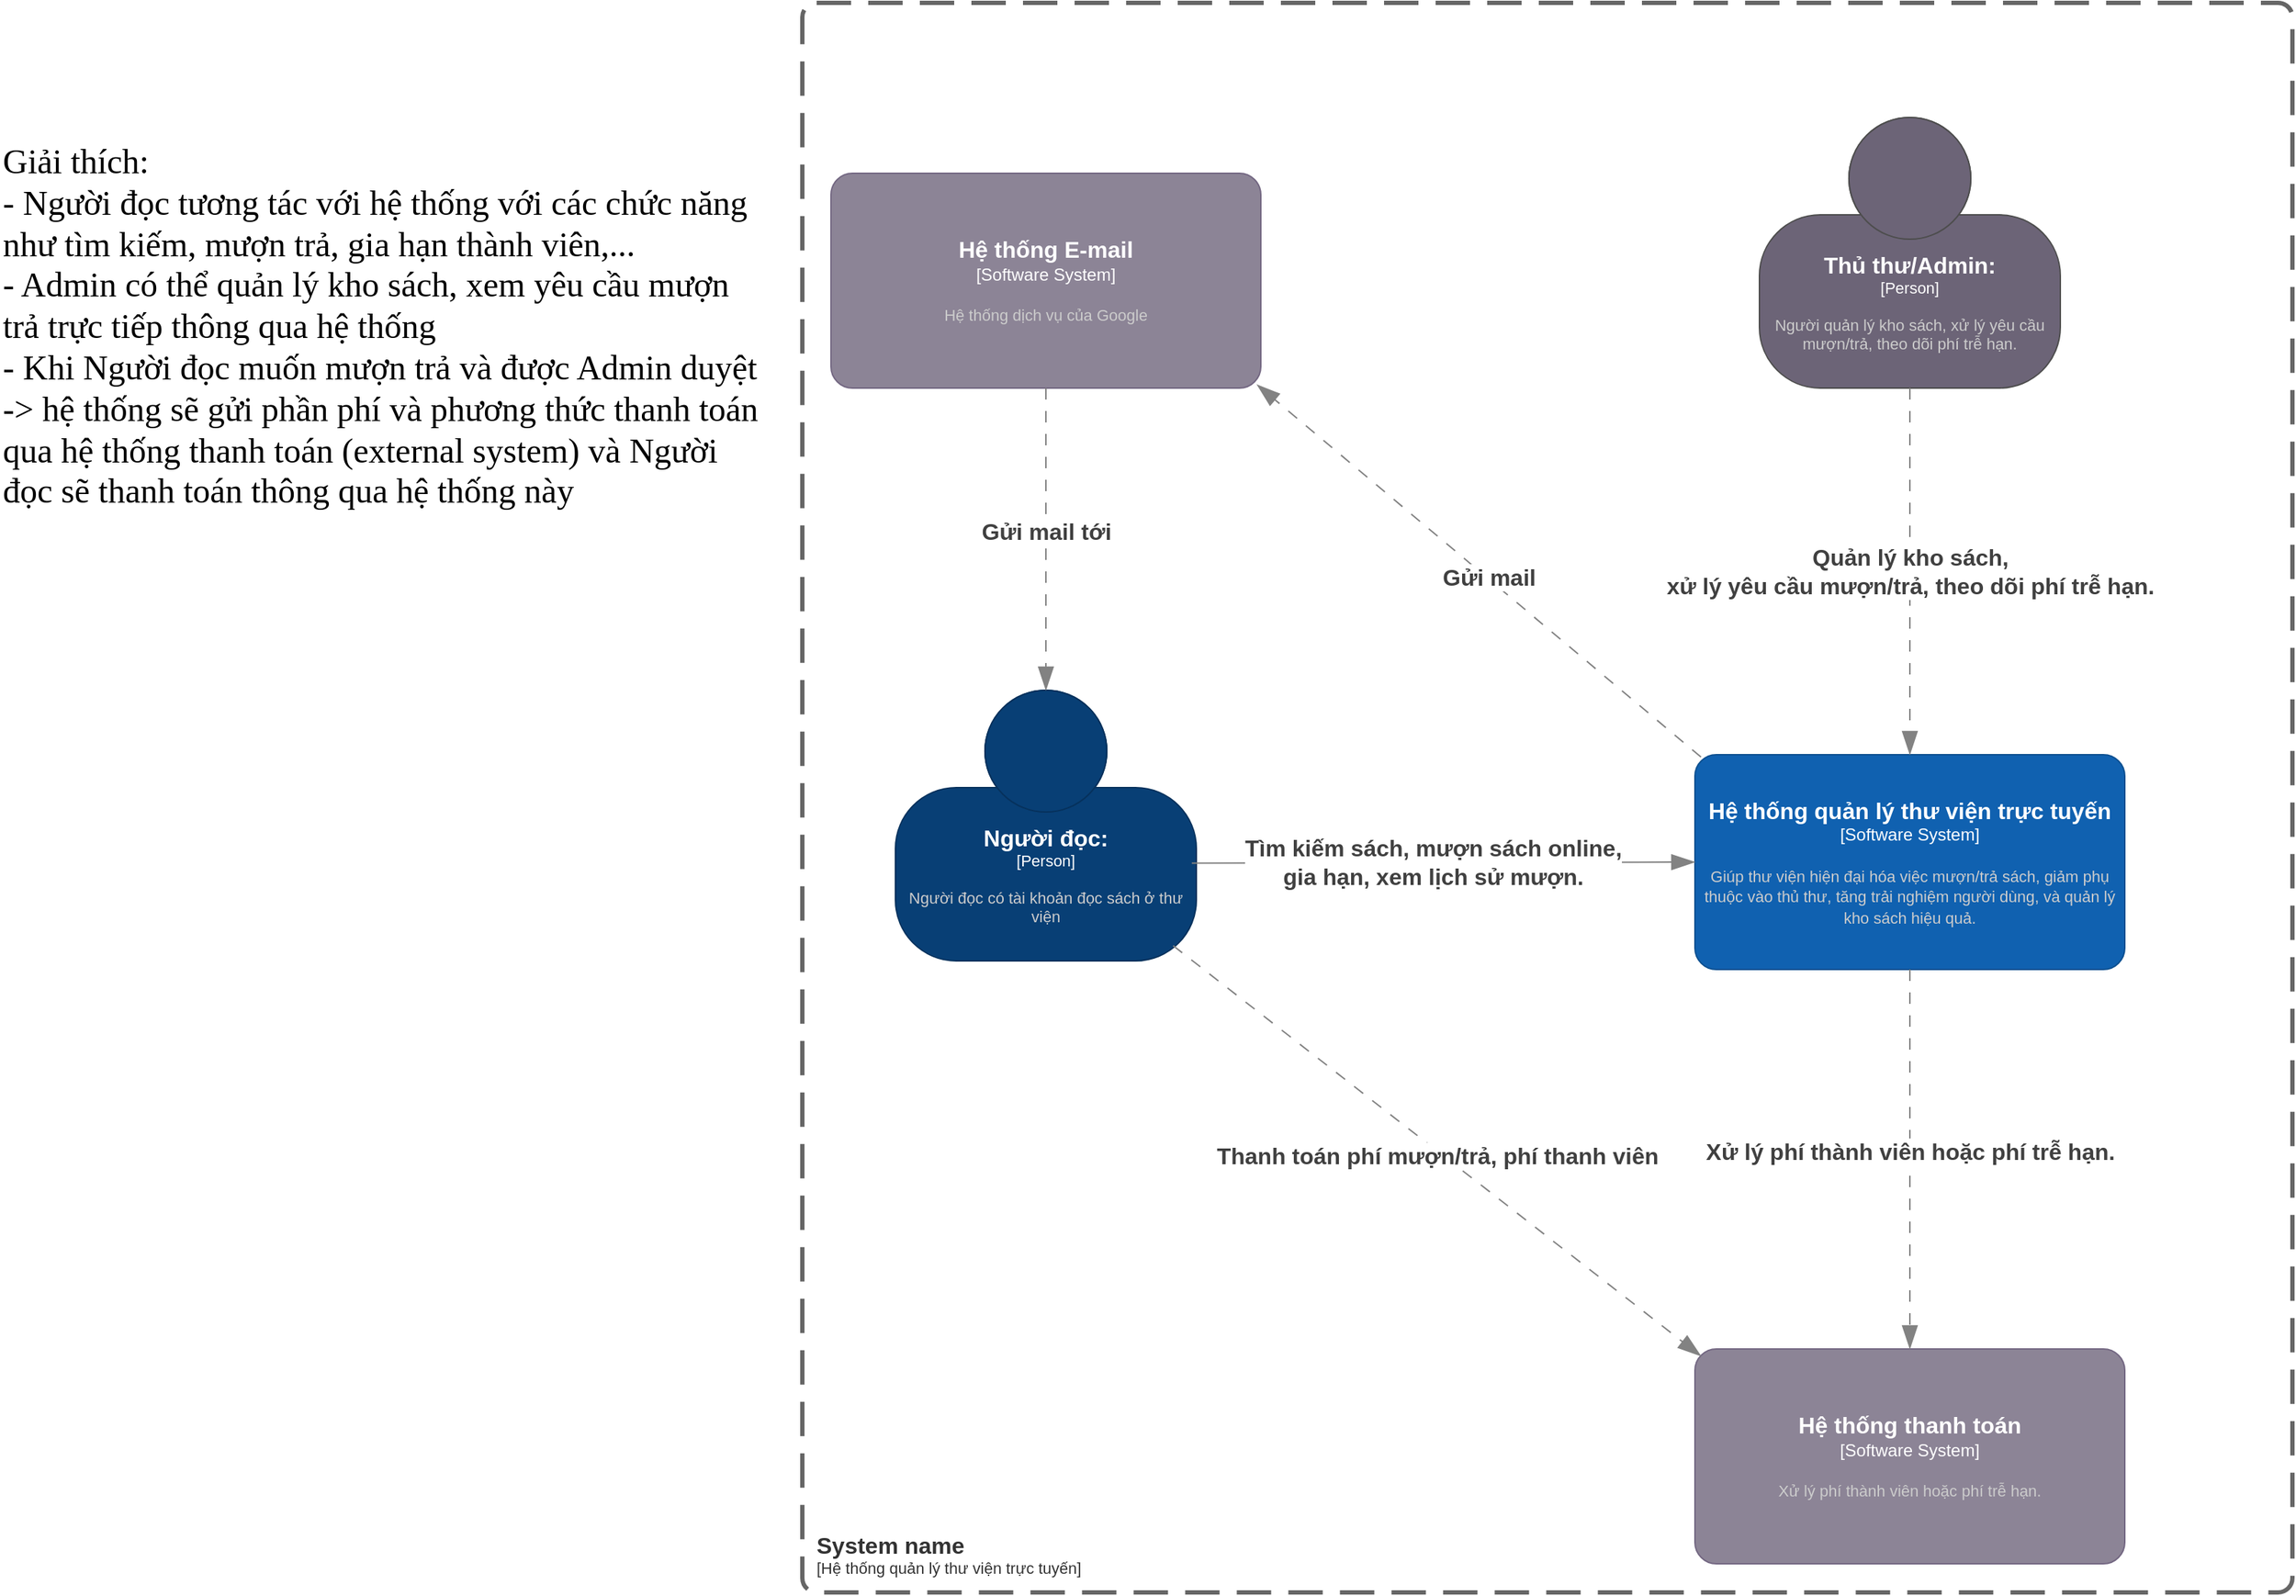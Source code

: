 <mxfile version="28.1.2">
  <diagram name="Page-1" id="2_whPxLcueX3H98WcdYk">
    <mxGraphModel dx="3277" dy="2320" grid="1" gridSize="10" guides="1" tooltips="1" connect="1" arrows="1" fold="1" page="1" pageScale="1" pageWidth="850" pageHeight="1100" math="0" shadow="0">
      <root>
        <mxCell id="0" />
        <mxCell id="1" parent="0" />
        <object placeholders="1" c4Name="Người đọc:" c4Type="Person" c4Description="Người đọc có tài khoản đọc sách ở thư viện" label="&lt;font style=&quot;font-size: 16px&quot;&gt;&lt;b&gt;%c4Name%&lt;/b&gt;&lt;/font&gt;&lt;div&gt;[%c4Type%]&lt;/div&gt;&lt;br&gt;&lt;div&gt;&lt;font style=&quot;font-size: 11px&quot;&gt;&lt;font color=&quot;#cccccc&quot;&gt;%c4Description%&lt;/font&gt;&lt;/div&gt;" id="C9slE806RjjbRJxHYmjN-7">
          <mxCell style="html=1;fontSize=11;dashed=0;whiteSpace=wrap;fillColor=#083F75;strokeColor=#06315C;fontColor=#ffffff;shape=mxgraph.c4.person2;align=center;metaEdit=1;points=[[0.5,0,0],[1,0.5,0],[1,0.75,0],[0.75,1,0],[0.5,1,0],[0.25,1,0],[0,0.75,0],[0,0.5,0]];resizable=1;" vertex="1" parent="1">
            <mxGeometry x="-565" y="440" width="210" height="189" as="geometry" />
          </mxCell>
        </object>
        <object placeholders="1" c4Name="Thủ thư/Admin:" c4Type="Person" c4Description="Người quản lý kho sách, xử lý yêu cầu mượn/trả, theo dõi phí trễ hạn." label="&lt;font style=&quot;font-size: 16px&quot;&gt;&lt;b&gt;%c4Name%&lt;/b&gt;&lt;/font&gt;&lt;div&gt;[%c4Type%]&lt;/div&gt;&lt;br&gt;&lt;div&gt;&lt;font style=&quot;font-size: 11px&quot;&gt;&lt;font color=&quot;#cccccc&quot;&gt;%c4Description%&lt;/font&gt;&lt;/div&gt;" id="C9slE806RjjbRJxHYmjN-8">
          <mxCell style="html=1;fontSize=11;dashed=0;whiteSpace=wrap;fillColor=#6C6477;strokeColor=#4D4D4D;fontColor=#ffffff;shape=mxgraph.c4.person2;align=center;metaEdit=1;points=[[0.5,0,0],[1,0.5,0],[1,0.75,0],[0.75,1,0],[0.5,1,0],[0.25,1,0],[0,0.75,0],[0,0.5,0]];resizable=1;" vertex="1" parent="1">
            <mxGeometry x="38" y="40" width="210" height="189" as="geometry" />
          </mxCell>
        </object>
        <object placeholders="1" c4Name="Hệ thống quản lý thư viện trực tuyến" c4Type="Software System" c4Description="Giúp thư viện hiện đại hóa việc mượn/trả sách, giảm phụ thuộc vào thủ thư, tăng trải nghiệm người dùng, và quản lý kho sách hiệu quả." label="&lt;font style=&quot;font-size: 16px&quot;&gt;&lt;b&gt;%c4Name%&lt;/b&gt;&lt;/font&gt;&lt;div&gt;[%c4Type%]&lt;/div&gt;&lt;br&gt;&lt;div&gt;&lt;font style=&quot;font-size: 11px&quot;&gt;&lt;font color=&quot;#cccccc&quot;&gt;%c4Description%&lt;/font&gt;&lt;/div&gt;" id="C9slE806RjjbRJxHYmjN-9">
          <mxCell style="rounded=1;whiteSpace=wrap;html=1;labelBackgroundColor=none;fillColor=#1061B0;fontColor=#ffffff;align=center;arcSize=10;strokeColor=#0D5091;metaEdit=1;resizable=1;points=[[0.25,0,0],[0.5,0,0],[0.75,0,0],[1,0.25,0],[1,0.5,0],[1,0.75,0],[0.75,1,0],[0.5,1,0],[0.25,1,0],[0,0.75,0],[0,0.5,0],[0,0.25,0]];" vertex="1" parent="1">
            <mxGeometry x="-7" y="485" width="300" height="150" as="geometry" />
          </mxCell>
        </object>
        <object placeholders="1" c4Name="Hệ thống thanh toán" c4Type="Software System" c4Description="Xử lý phí thành viên hoặc phí trễ hạn." label="&lt;font style=&quot;font-size: 16px&quot;&gt;&lt;b&gt;%c4Name%&lt;/b&gt;&lt;/font&gt;&lt;div&gt;[%c4Type%]&lt;/div&gt;&lt;br&gt;&lt;div&gt;&lt;font style=&quot;font-size: 11px&quot;&gt;&lt;font color=&quot;#cccccc&quot;&gt;%c4Description%&lt;/font&gt;&lt;/div&gt;" id="C9slE806RjjbRJxHYmjN-10">
          <mxCell style="rounded=1;whiteSpace=wrap;html=1;labelBackgroundColor=none;fillColor=#8C8496;fontColor=#ffffff;align=center;arcSize=10;strokeColor=#736782;metaEdit=1;resizable=1;points=[[0.25,0,0],[0.5,0,0],[0.75,0,0],[1,0.25,0],[1,0.5,0],[1,0.75,0],[0.75,1,0],[0.5,1,0],[0.25,1,0],[0,0.75,0],[0,0.5,0],[0,0.25,0]];" vertex="1" parent="1">
            <mxGeometry x="-7" y="900" width="300" height="150" as="geometry" />
          </mxCell>
        </object>
        <object placeholders="1" c4Type="Relationship" c4Description="Tìm kiếm sách, mượn sách online, &#xa;gia hạn, xem lịch sử mượn." label="&lt;div style=&quot;text-align: center;font-size: 16px&quot;&gt;&lt;div style=&quot;text-align: center&quot;&gt;&lt;b&gt;%c4Description%&lt;/b&gt;&lt;/div&gt;" id="C9slE806RjjbRJxHYmjN-13">
          <mxCell style="endArrow=blockThin;html=1;fontSize=10;fontColor=#404040;strokeWidth=1;endFill=1;strokeColor=#828282;elbow=vertical;metaEdit=1;endSize=14;startSize=14;jumpStyle=arc;jumpSize=16;rounded=0;edgeStyle=orthogonalEdgeStyle;entryX=0;entryY=0.5;entryDx=0;entryDy=0;entryPerimeter=0;exitX=0.985;exitY=0.639;exitDx=0;exitDy=0;exitPerimeter=0;" edge="1" parent="1" source="C9slE806RjjbRJxHYmjN-7" target="C9slE806RjjbRJxHYmjN-9">
            <mxGeometry x="-0.042" width="240" relative="1" as="geometry">
              <mxPoint x="-330" y="560" as="sourcePoint" />
              <mxPoint x="410" y="300" as="targetPoint" />
              <Array as="points">
                <mxPoint x="-330" y="561" />
              </Array>
              <mxPoint as="offset" />
            </mxGeometry>
          </mxCell>
        </object>
        <object placeholders="1" c4Type="Relationship" c4Description="Quản lý kho sách, &#xa;xử lý yêu cầu mượn/trả, theo dõi phí trễ hạn." label="&lt;div style=&quot;text-align: center;font-size: 16px&quot;&gt;&lt;div style=&quot;text-align: center&quot;&gt;&lt;b&gt;%c4Description%&lt;/b&gt;&lt;/div&gt;" id="C9slE806RjjbRJxHYmjN-17">
          <mxCell style="endArrow=blockThin;html=1;fontSize=10;fontColor=#404040;strokeWidth=1;endFill=1;strokeColor=#828282;elbow=vertical;metaEdit=1;endSize=14;startSize=14;jumpStyle=arc;jumpSize=16;rounded=0;edgeStyle=orthogonalEdgeStyle;exitX=0.5;exitY=1;exitDx=0;exitDy=0;exitPerimeter=0;entryX=0.5;entryY=0;entryDx=0;entryDy=0;entryPerimeter=0;dashed=1;dashPattern=8 8;" edge="1" parent="1" source="C9slE806RjjbRJxHYmjN-8" target="C9slE806RjjbRJxHYmjN-9">
            <mxGeometry width="240" relative="1" as="geometry">
              <mxPoint x="370" y="673.25" as="sourcePoint" />
              <mxPoint x="757" y="395.25" as="targetPoint" />
            </mxGeometry>
          </mxCell>
        </object>
        <object placeholders="1" c4Type="Relationship" c4Description="Xử lý phí thành viên hoặc phí trễ hạn." label="&lt;div style=&quot;text-align: center;font-size: 16px&quot;&gt;&lt;div style=&quot;text-align: center&quot;&gt;&lt;b&gt;%c4Description%&lt;/b&gt;&lt;/div&gt;" id="C9slE806RjjbRJxHYmjN-18">
          <mxCell style="endArrow=blockThin;html=1;fontSize=10;fontColor=#404040;strokeWidth=1;endFill=1;strokeColor=#828282;elbow=vertical;metaEdit=1;endSize=14;startSize=14;jumpStyle=arc;jumpSize=16;rounded=0;edgeStyle=orthogonalEdgeStyle;entryX=0.5;entryY=0;entryDx=0;entryDy=0;entryPerimeter=0;exitX=0.5;exitY=1;exitDx=0;exitDy=0;exitPerimeter=0;dashed=1;dashPattern=8 8;" edge="1" parent="1" source="C9slE806RjjbRJxHYmjN-9" target="C9slE806RjjbRJxHYmjN-10">
            <mxGeometry x="-0.042" width="240" relative="1" as="geometry">
              <mxPoint x="-351" y="711" as="sourcePoint" />
              <mxPoint y="710" as="targetPoint" />
              <Array as="points">
                <mxPoint x="143" y="800" />
                <mxPoint x="143" y="800" />
              </Array>
              <mxPoint as="offset" />
            </mxGeometry>
          </mxCell>
        </object>
        <object placeholders="1" c4Type="Relationship" c4Description="Thanh toán phí mượn/trả, phí thanh viên" label="&lt;div style=&quot;text-align: center;font-size: 16px&quot;&gt;&lt;div style=&quot;text-align: center&quot;&gt;&lt;b&gt;%c4Description%&lt;/b&gt;&lt;/div&gt;" id="C9slE806RjjbRJxHYmjN-19">
          <mxCell style="endArrow=blockThin;html=1;fontSize=10;fontColor=#404040;strokeWidth=1;endFill=1;strokeColor=#828282;elbow=vertical;metaEdit=1;endSize=14;startSize=14;jumpStyle=arc;jumpSize=16;rounded=0;entryX=0.014;entryY=0.033;entryDx=0;entryDy=0;entryPerimeter=0;exitX=0.923;exitY=0.944;exitDx=0;exitDy=0;exitPerimeter=0;dashed=1;dashPattern=8 8;" edge="1" parent="1" source="C9slE806RjjbRJxHYmjN-7" target="C9slE806RjjbRJxHYmjN-10">
            <mxGeometry x="0.01" y="-2" width="240" relative="1" as="geometry">
              <mxPoint x="153" y="645" as="sourcePoint" />
              <mxPoint x="153" y="910" as="targetPoint" />
              <mxPoint as="offset" />
            </mxGeometry>
          </mxCell>
        </object>
        <object placeholders="1" c4Name="System name" c4Type="SystemScopeBoundary" c4Application="Hệ thống quản lý thư viện trực tuyến" label="&lt;font style=&quot;font-size: 16px&quot;&gt;&lt;b&gt;&lt;div style=&quot;text-align: left&quot;&gt;%c4Name%&lt;/div&gt;&lt;/b&gt;&lt;/font&gt;&lt;div style=&quot;text-align: left&quot;&gt;[%c4Application%]&lt;/div&gt;" id="C9slE806RjjbRJxHYmjN-20">
          <mxCell style="rounded=1;fontSize=11;whiteSpace=wrap;html=1;dashed=1;arcSize=20;fillColor=none;strokeColor=#666666;strokeWidth=3;fontColor=#333333;labelBackgroundColor=none;align=left;verticalAlign=bottom;labelBorderColor=none;spacingTop=0;spacing=10;dashPattern=8 4;metaEdit=1;rotatable=0;perimeter=rectanglePerimeter;noLabel=0;labelPadding=0;allowArrows=0;connectable=0;expand=0;recursiveResize=0;editable=1;pointerEvents=0;absoluteArcSize=1;points=[[0.25,0,0],[0.5,0,0],[0.75,0,0],[1,0.25,0],[1,0.5,0],[1,0.75,0],[0.75,1,0],[0.5,1,0],[0.25,1,0],[0,0.75,0],[0,0.5,0],[0,0.25,0]];" vertex="1" parent="1">
            <mxGeometry x="-630" y="-40" width="1040" height="1110" as="geometry" />
          </mxCell>
        </object>
        <mxCell id="C9slE806RjjbRJxHYmjN-21" value="&lt;font face=&quot;Times New Roman&quot; style=&quot;font-size: 24px;&quot;&gt;Giải thích:&amp;nbsp;&lt;br&gt;- Người đọc tương tác với hệ thống với các chức năng như tìm kiếm, mượn trả, gia hạn thành viên,...&lt;br&gt;- Admin có thể quản lý kho sách, xem yêu cầu mượn trả trực tiếp thông qua hệ thống&lt;br&gt;- Khi Người đọc muốn mượn trả và được Admin duyệt -&amp;gt; hệ thống sẽ gửi phần phí và phương thức thanh toán qua hệ thống thanh toán (external system) và Người đọc sẽ thanh toán thông qua hệ thống này&lt;/font&gt;" style="text;html=1;align=left;verticalAlign=top;whiteSpace=wrap;rounded=0;labelPosition=center;verticalLabelPosition=middle;" vertex="1" parent="1">
          <mxGeometry x="-1190" y="50" width="530" height="300" as="geometry" />
        </mxCell>
        <object placeholders="1" c4Name="Hệ thống E-mail" c4Type="Software System" c4Description="Hệ thống dịch vụ của Google" label="&lt;font style=&quot;font-size: 16px&quot;&gt;&lt;b&gt;%c4Name%&lt;/b&gt;&lt;/font&gt;&lt;div&gt;[%c4Type%]&lt;/div&gt;&lt;br&gt;&lt;div&gt;&lt;font style=&quot;font-size: 11px&quot;&gt;&lt;font color=&quot;#cccccc&quot;&gt;%c4Description%&lt;/font&gt;&lt;/div&gt;" id="C9slE806RjjbRJxHYmjN-22">
          <mxCell style="rounded=1;whiteSpace=wrap;html=1;labelBackgroundColor=none;fillColor=#8C8496;fontColor=#ffffff;align=center;arcSize=10;strokeColor=#736782;metaEdit=1;resizable=1;points=[[0.25,0,0],[0.5,0,0],[0.75,0,0],[1,0.25,0],[1,0.5,0],[1,0.75,0],[0.75,1,0],[0.5,1,0],[0.25,1,0],[0,0.75,0],[0,0.5,0],[0,0.25,0]];" vertex="1" parent="1">
            <mxGeometry x="-610" y="79" width="300" height="150" as="geometry" />
          </mxCell>
        </object>
        <object placeholders="1" c4Type="Relationship" c4Description="Gửi mail tới " label="&lt;div style=&quot;text-align: center;font-size: 16px&quot;&gt;&lt;div style=&quot;text-align: center&quot;&gt;&lt;b&gt;%c4Description%&lt;/b&gt;&lt;/div&gt;" id="C9slE806RjjbRJxHYmjN-23">
          <mxCell style="endArrow=blockThin;html=1;fontSize=10;fontColor=#404040;strokeWidth=1;endFill=1;strokeColor=#828282;elbow=vertical;metaEdit=1;endSize=14;startSize=14;jumpStyle=arc;jumpSize=16;rounded=0;entryX=0.5;entryY=0;entryDx=0;entryDy=0;entryPerimeter=0;exitX=0.5;exitY=1;exitDx=0;exitDy=0;exitPerimeter=0;dashed=1;dashPattern=8 8;" edge="1" parent="1" source="C9slE806RjjbRJxHYmjN-22" target="C9slE806RjjbRJxHYmjN-7">
            <mxGeometry x="-0.043" width="240" relative="1" as="geometry">
              <mxPoint x="-430" y="250" as="sourcePoint" />
              <mxPoint x="-30" y="596" as="targetPoint" />
              <mxPoint y="-1" as="offset" />
            </mxGeometry>
          </mxCell>
        </object>
        <object placeholders="1" c4Type="Relationship" c4Description="Gửi mail " label="&lt;div style=&quot;text-align: center;font-size: 16px&quot;&gt;&lt;div style=&quot;text-align: center&quot;&gt;&lt;b&gt;%c4Description%&lt;/b&gt;&lt;/div&gt;" id="C9slE806RjjbRJxHYmjN-24">
          <mxCell style="endArrow=blockThin;html=1;fontSize=10;fontColor=#404040;strokeWidth=1;endFill=1;strokeColor=#828282;elbow=vertical;metaEdit=1;endSize=14;startSize=14;jumpStyle=arc;jumpSize=16;rounded=0;entryX=0.991;entryY=0.984;entryDx=0;entryDy=0;entryPerimeter=0;exitX=0.014;exitY=0.011;exitDx=0;exitDy=0;exitPerimeter=0;dashed=1;dashPattern=8 8;" edge="1" parent="1" source="C9slE806RjjbRJxHYmjN-9" target="C9slE806RjjbRJxHYmjN-22">
            <mxGeometry x="-0.043" width="240" relative="1" as="geometry">
              <mxPoint x="-450" y="239" as="sourcePoint" />
              <mxPoint x="-450" y="450" as="targetPoint" />
              <mxPoint y="-1" as="offset" />
            </mxGeometry>
          </mxCell>
        </object>
      </root>
    </mxGraphModel>
  </diagram>
</mxfile>
